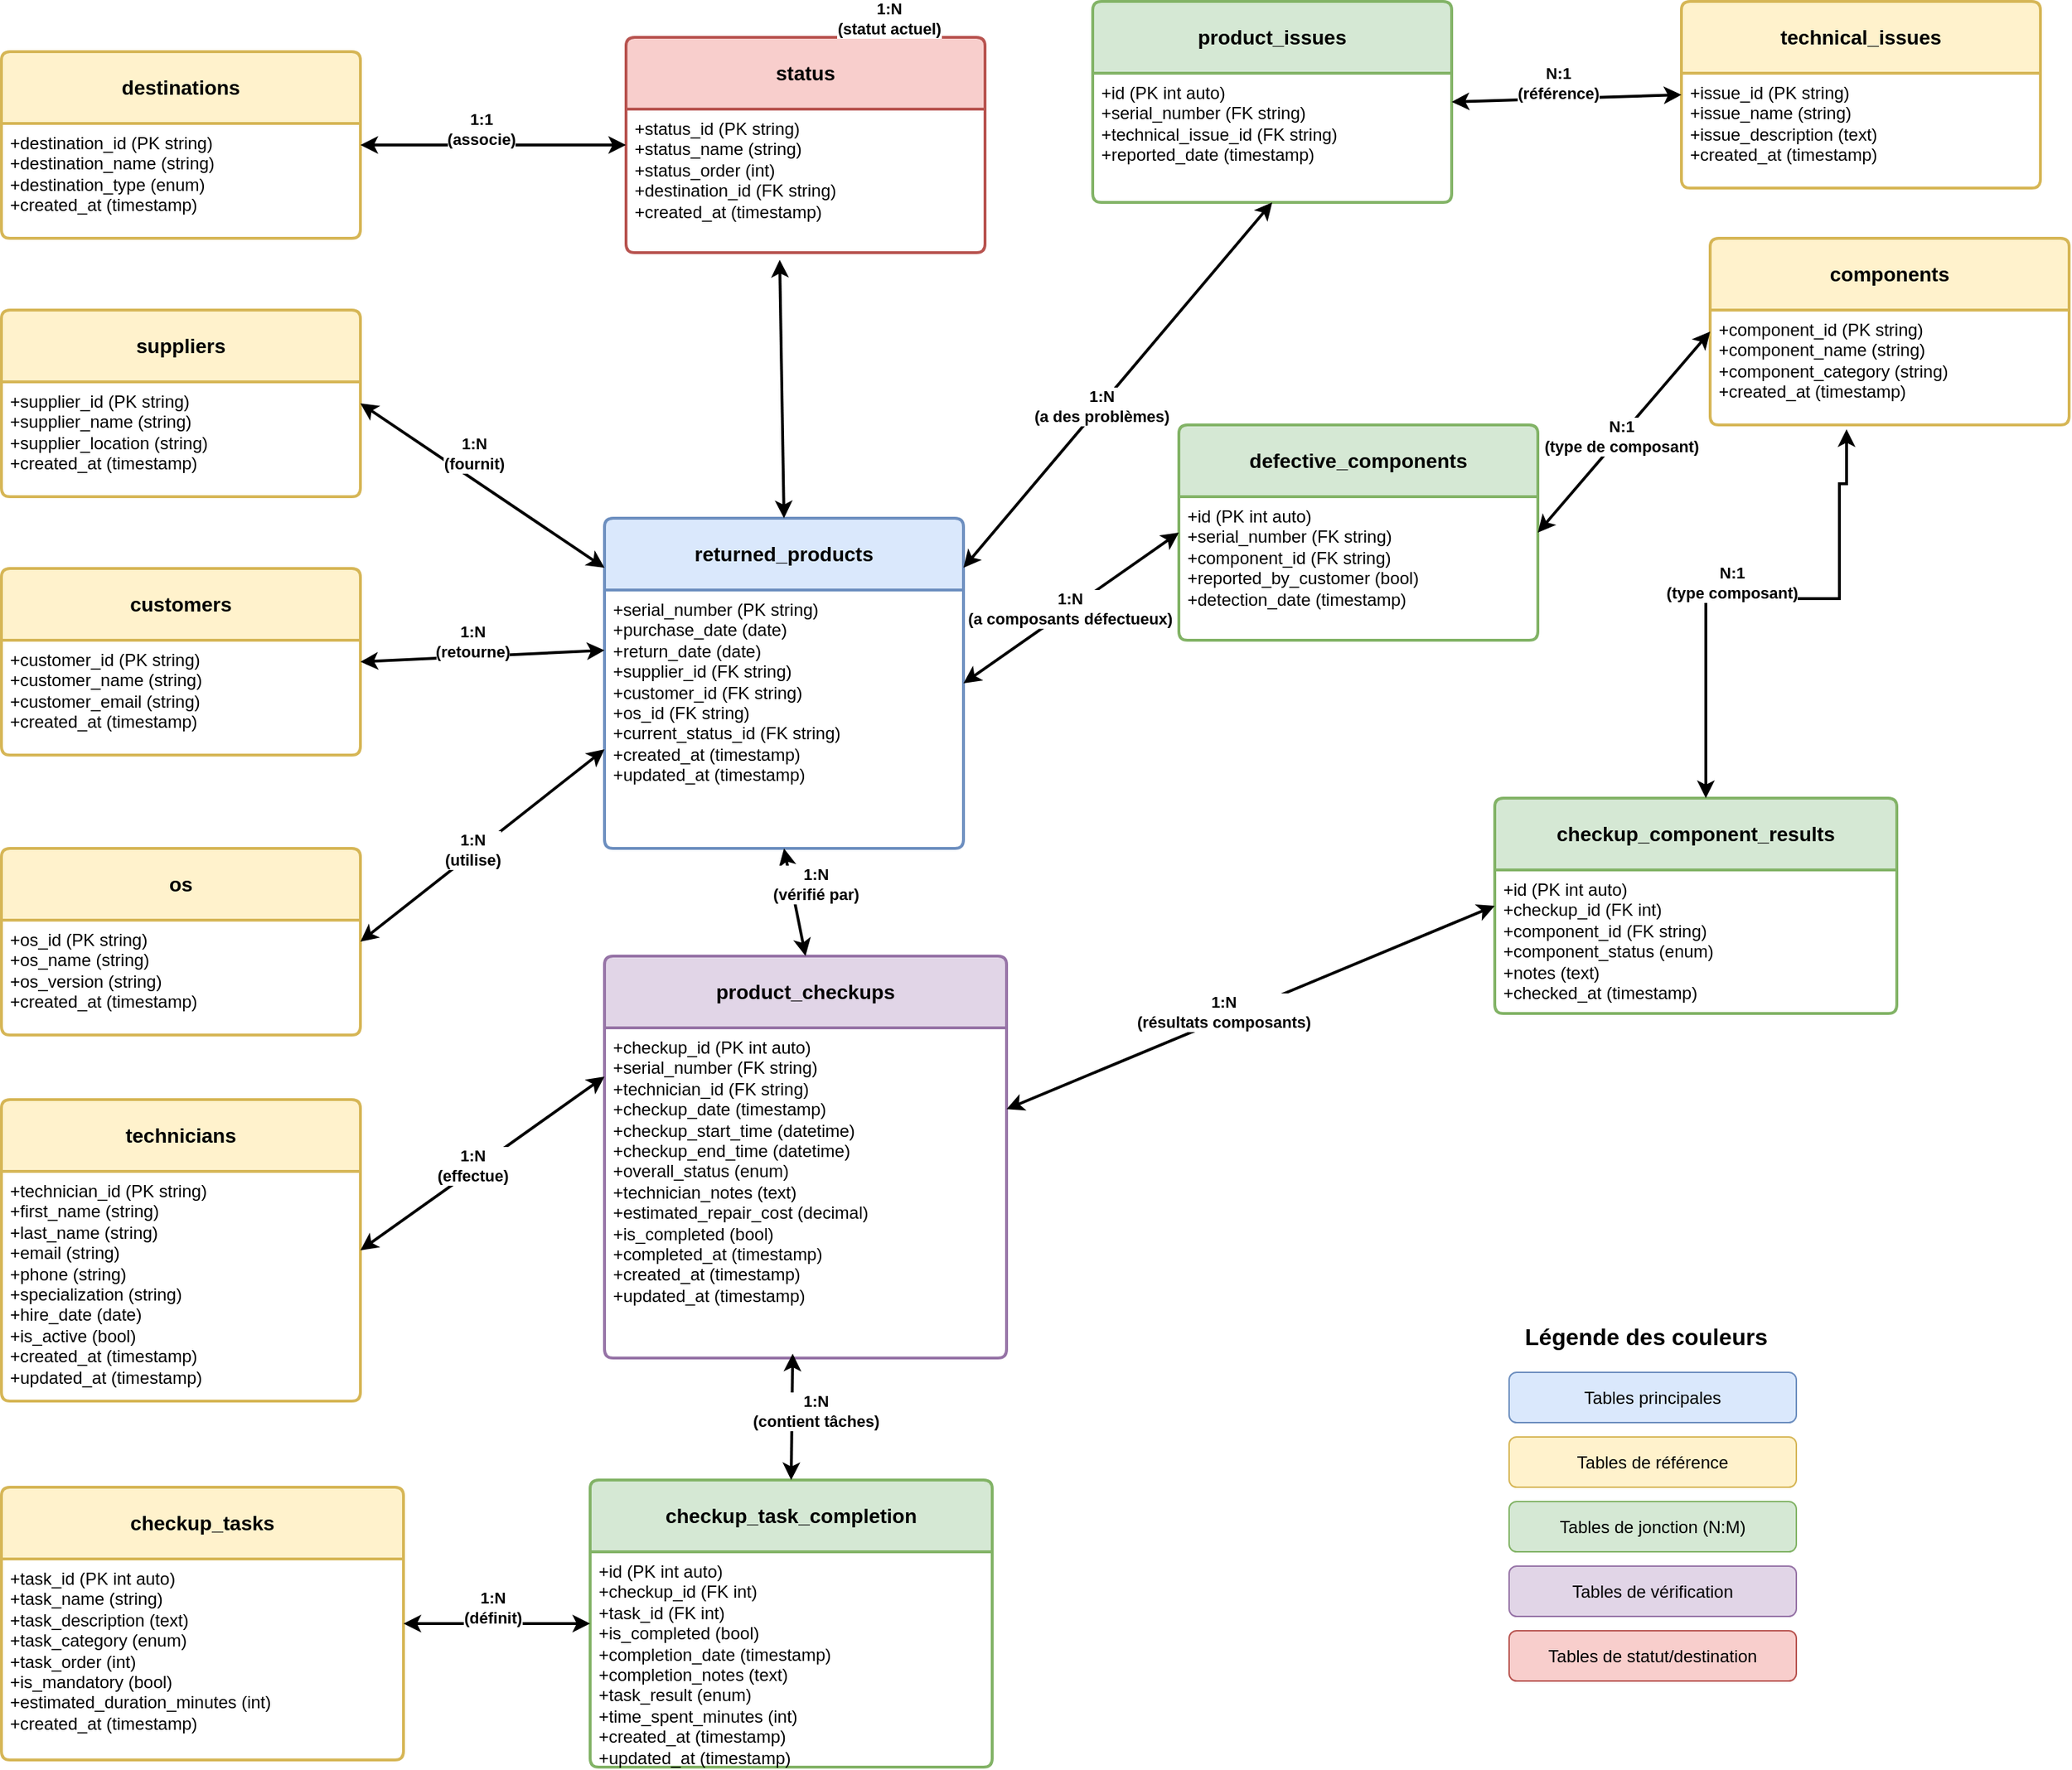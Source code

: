 <mxfile version="28.2.5">
  <diagram name="Page-1" id="IUfqrchCRqYf9j_4o5kn">
    <mxGraphModel dx="1426" dy="841" grid="1" gridSize="10" guides="1" tooltips="1" connect="1" arrows="1" fold="1" page="1" pageScale="1" pageWidth="1600" pageHeight="1400" math="0" shadow="0">
      <root>
        <mxCell id="0" />
        <mxCell id="1" parent="0" />
        <mxCell id="returned_products" value="returned_products" style="swimlane;childLayout=stackLayout;horizontal=1;startSize=50;horizontalStack=0;rounded=1;fontSize=14;fontStyle=1;strokeWidth=2;resizeParent=0;resizeLast=1;shadow=0;dashed=0;align=center;arcSize=4;whiteSpace=wrap;html=1;fillColor=#dae8fc;strokeColor=#6c8ebf;" parent="1" vertex="1">
          <mxGeometry x="480" y="405" width="250" height="230" as="geometry" />
        </mxCell>
        <mxCell id="returned_products_attrs" value="+serial_number (PK string)&lt;br&gt;+purchase_date (date)&lt;br&gt;+return_date (date)&lt;br&gt;+supplier_id (FK string)&lt;br&gt;+customer_id (FK string)&lt;br&gt;+os_id (FK string)&lt;br&gt;+current_status_id (FK string)&lt;br&gt;+created_at (timestamp)&lt;br&gt;+updated_at (timestamp)" style="align=left;strokeColor=none;fillColor=none;spacingLeft=4;fontSize=12;verticalAlign=top;resizable=0;rotatable=0;part=1;html=1;" parent="returned_products" vertex="1">
          <mxGeometry y="50" width="250" height="180" as="geometry" />
        </mxCell>
        <mxCell id="suppliers" value="suppliers" style="swimlane;childLayout=stackLayout;horizontal=1;startSize=50;horizontalStack=0;rounded=1;fontSize=14;fontStyle=1;strokeWidth=2;resizeParent=0;resizeLast=1;shadow=0;dashed=0;align=center;arcSize=4;whiteSpace=wrap;html=1;fillColor=#fff2cc;strokeColor=#d6b656;" parent="1" vertex="1">
          <mxGeometry x="60" y="260" width="250" height="130" as="geometry" />
        </mxCell>
        <mxCell id="suppliers_attrs" value="+supplier_id (PK string)&lt;br&gt;+supplier_name (string)&lt;br&gt;+supplier_location (string)&lt;br&gt;+created_at (timestamp)" style="align=left;strokeColor=none;fillColor=none;spacingLeft=4;fontSize=12;verticalAlign=top;resizable=0;rotatable=0;part=1;html=1;" parent="suppliers" vertex="1">
          <mxGeometry y="50" width="250" height="80" as="geometry" />
        </mxCell>
        <mxCell id="customers" value="customers" style="swimlane;childLayout=stackLayout;horizontal=1;startSize=50;horizontalStack=0;rounded=1;fontSize=14;fontStyle=1;strokeWidth=2;resizeParent=0;resizeLast=1;shadow=0;dashed=0;align=center;arcSize=4;whiteSpace=wrap;html=1;fillColor=#fff2cc;strokeColor=#d6b656;" parent="1" vertex="1">
          <mxGeometry x="60" y="440" width="250" height="130" as="geometry" />
        </mxCell>
        <mxCell id="customers_attrs" value="+customer_id (PK string)&lt;br&gt;+customer_name (string)&lt;br&gt;+customer_email (string)&lt;br&gt;+created_at (timestamp)" style="align=left;strokeColor=none;fillColor=none;spacingLeft=4;fontSize=12;verticalAlign=top;resizable=0;rotatable=0;part=1;html=1;" parent="customers" vertex="1">
          <mxGeometry y="50" width="250" height="80" as="geometry" />
        </mxCell>
        <mxCell id="os" value="os" style="swimlane;childLayout=stackLayout;horizontal=1;startSize=50;horizontalStack=0;rounded=1;fontSize=14;fontStyle=1;strokeWidth=2;resizeParent=0;resizeLast=1;shadow=0;dashed=0;align=center;arcSize=4;whiteSpace=wrap;html=1;fillColor=#fff2cc;strokeColor=#d6b656;" parent="1" vertex="1">
          <mxGeometry x="60" y="635" width="250" height="130" as="geometry" />
        </mxCell>
        <mxCell id="os_attrs" value="+os_id (PK string)&lt;br&gt;+os_name (string)&lt;br&gt;+os_version (string)&lt;br&gt;+created_at (timestamp)" style="align=left;strokeColor=none;fillColor=none;spacingLeft=4;fontSize=12;verticalAlign=top;resizable=0;rotatable=0;part=1;html=1;" parent="os" vertex="1">
          <mxGeometry y="50" width="250" height="80" as="geometry" />
        </mxCell>
        <mxCell id="technical_issues" value="technical_issues" style="swimlane;childLayout=stackLayout;horizontal=1;startSize=50;horizontalStack=0;rounded=1;fontSize=14;fontStyle=1;strokeWidth=2;resizeParent=0;resizeLast=1;shadow=0;dashed=0;align=center;arcSize=4;whiteSpace=wrap;html=1;fillColor=#fff2cc;strokeColor=#d6b656;" parent="1" vertex="1">
          <mxGeometry x="1230" y="45" width="250" height="130" as="geometry" />
        </mxCell>
        <mxCell id="technical_issues_attrs" value="+issue_id (PK string)&lt;br&gt;+issue_name (string)&lt;br&gt;+issue_description (text)&lt;br&gt;+created_at (timestamp)" style="align=left;strokeColor=none;fillColor=none;spacingLeft=4;fontSize=12;verticalAlign=top;resizable=0;rotatable=0;part=1;html=1;" parent="technical_issues" vertex="1">
          <mxGeometry y="50" width="250" height="80" as="geometry" />
        </mxCell>
        <mxCell id="components" value="components" style="swimlane;childLayout=stackLayout;horizontal=1;startSize=50;horizontalStack=0;rounded=1;fontSize=14;fontStyle=1;strokeWidth=2;resizeParent=0;resizeLast=1;shadow=0;dashed=0;align=center;arcSize=4;whiteSpace=wrap;html=1;fillColor=#fff2cc;strokeColor=#d6b656;" parent="1" vertex="1">
          <mxGeometry x="1250" y="210" width="250" height="130" as="geometry" />
        </mxCell>
        <mxCell id="components_attrs" value="+component_id (PK string)&lt;br&gt;+component_name (string)&lt;br&gt;+component_category (string)&lt;br&gt;+created_at (timestamp)" style="align=left;strokeColor=none;fillColor=none;spacingLeft=4;fontSize=12;verticalAlign=top;resizable=0;rotatable=0;part=1;html=1;" parent="components" vertex="1">
          <mxGeometry y="50" width="250" height="80" as="geometry" />
        </mxCell>
        <mxCell id="technicians" value="technicians" style="swimlane;childLayout=stackLayout;horizontal=1;startSize=50;horizontalStack=0;rounded=1;fontSize=14;fontStyle=1;strokeWidth=2;resizeParent=0;resizeLast=1;shadow=0;dashed=0;align=center;arcSize=4;whiteSpace=wrap;html=1;fillColor=#fff2cc;strokeColor=#d6b656;" vertex="1" parent="1">
          <mxGeometry x="60" y="810" width="250" height="210" as="geometry" />
        </mxCell>
        <mxCell id="technicians_attrs" value="+technician_id (PK string)&lt;br&gt;+first_name (string)&lt;br&gt;+last_name (string)&lt;br&gt;+email (string)&lt;br&gt;+phone (string)&lt;br&gt;+specialization (string)&lt;br&gt;+hire_date (date)&lt;br&gt;+is_active (bool)&lt;br&gt;+created_at (timestamp)&lt;br&gt;+updated_at (timestamp)" style="align=left;strokeColor=none;fillColor=none;spacingLeft=4;fontSize=12;verticalAlign=top;resizable=0;rotatable=0;part=1;html=1;" vertex="1" parent="technicians">
          <mxGeometry y="50" width="250" height="160" as="geometry" />
        </mxCell>
        <mxCell id="checkup_tasks" value="checkup_tasks" style="swimlane;childLayout=stackLayout;horizontal=1;startSize=50;horizontalStack=0;rounded=1;fontSize=14;fontStyle=1;strokeWidth=2;resizeParent=0;resizeLast=1;shadow=0;dashed=0;align=center;arcSize=4;whiteSpace=wrap;html=1;fillColor=#fff2cc;strokeColor=#d6b656;" vertex="1" parent="1">
          <mxGeometry x="60" y="1080" width="280" height="190" as="geometry" />
        </mxCell>
        <mxCell id="checkup_tasks_attrs" value="+task_id (PK int auto)&lt;br&gt;+task_name (string)&lt;br&gt;+task_description (text)&lt;br&gt;+task_category (enum)&lt;br&gt;+task_order (int)&lt;br&gt;+is_mandatory (bool)&lt;br&gt;+estimated_duration_minutes (int)&lt;br&gt;+created_at (timestamp)" style="align=left;strokeColor=none;fillColor=none;spacingLeft=4;fontSize=12;verticalAlign=top;resizable=0;rotatable=0;part=1;html=1;" vertex="1" parent="checkup_tasks">
          <mxGeometry y="50" width="280" height="140" as="geometry" />
        </mxCell>
        <mxCell id="destinations" value="destinations" style="swimlane;childLayout=stackLayout;horizontal=1;startSize=50;horizontalStack=0;rounded=1;fontSize=14;fontStyle=1;strokeWidth=2;resizeParent=0;resizeLast=1;shadow=0;dashed=0;align=center;arcSize=4;whiteSpace=wrap;html=1;fillColor=#fff2cc;strokeColor=#d6b656;" parent="1" vertex="1">
          <mxGeometry x="60" y="80" width="250" height="130" as="geometry" />
        </mxCell>
        <mxCell id="destinations_attrs" value="+destination_id (PK string)&lt;br&gt;+destination_name (string)&lt;br&gt;+destination_type (enum)&lt;br&gt;+created_at (timestamp)" style="align=left;strokeColor=none;fillColor=none;spacingLeft=4;fontSize=12;verticalAlign=top;resizable=0;rotatable=0;part=1;html=1;" parent="destinations" vertex="1">
          <mxGeometry y="50" width="250" height="80" as="geometry" />
        </mxCell>
        <mxCell id="product_issues" value="product_issues" style="swimlane;childLayout=stackLayout;horizontal=1;startSize=50;horizontalStack=0;rounded=1;fontSize=14;fontStyle=1;strokeWidth=2;resizeParent=0;resizeLast=1;shadow=0;dashed=0;align=center;arcSize=4;whiteSpace=wrap;html=1;fillColor=#d5e8d4;strokeColor=#82b366;" parent="1" vertex="1">
          <mxGeometry x="820" y="45" width="250" height="140" as="geometry" />
        </mxCell>
        <mxCell id="product_issues_attrs" value="+id (PK int auto)&lt;br&gt;+serial_number (FK string)&lt;br&gt;+technical_issue_id (FK string)&lt;br&gt;+reported_date (timestamp)" style="align=left;strokeColor=none;fillColor=none;spacingLeft=4;fontSize=12;verticalAlign=top;resizable=0;rotatable=0;part=1;html=1;" parent="product_issues" vertex="1">
          <mxGeometry y="50" width="250" height="90" as="geometry" />
        </mxCell>
        <mxCell id="defective_components" value="defective_components" style="swimlane;childLayout=stackLayout;horizontal=1;startSize=50;horizontalStack=0;rounded=1;fontSize=14;fontStyle=1;strokeWidth=2;resizeParent=0;resizeLast=1;shadow=0;dashed=0;align=center;arcSize=4;whiteSpace=wrap;html=1;fillColor=#d5e8d4;strokeColor=#82b366;" parent="1" vertex="1">
          <mxGeometry x="880" y="340" width="250" height="150" as="geometry" />
        </mxCell>
        <mxCell id="defective_components_attrs" value="+id (PK int auto)&lt;br&gt;+serial_number (FK string)&lt;br&gt;+component_id (FK string)&lt;br&gt;+reported_by_customer (bool)&lt;br&gt;+detection_date (timestamp)" style="align=left;strokeColor=none;fillColor=none;spacingLeft=4;fontSize=12;verticalAlign=top;resizable=0;rotatable=0;part=1;html=1;" parent="defective_components" vertex="1">
          <mxGeometry y="50" width="250" height="100" as="geometry" />
        </mxCell>
        <mxCell id="checkup_results" value="checkup_component_results" style="swimlane;childLayout=stackLayout;horizontal=1;startSize=50;horizontalStack=0;rounded=1;fontSize=14;fontStyle=1;strokeWidth=2;resizeParent=0;resizeLast=1;shadow=0;dashed=0;align=center;arcSize=4;whiteSpace=wrap;html=1;fillColor=#d5e8d4;strokeColor=#82b366;" parent="1" vertex="1">
          <mxGeometry x="1100" y="600" width="280" height="150" as="geometry" />
        </mxCell>
        <mxCell id="checkup_results_attrs" value="+id (PK int auto)&lt;br&gt;+checkup_id (FK int)&lt;br&gt;+component_id (FK string)&lt;br&gt;+component_status (enum)&lt;br&gt;+notes (text)&lt;br&gt;+checked_at (timestamp)" style="align=left;strokeColor=none;fillColor=none;spacingLeft=4;fontSize=12;verticalAlign=top;resizable=0;rotatable=0;part=1;html=1;" parent="checkup_results" vertex="1">
          <mxGeometry y="50" width="280" height="100" as="geometry" />
        </mxCell>
        <mxCell id="checkup_task_completion" value="checkup_task_completion" style="swimlane;childLayout=stackLayout;horizontal=1;startSize=50;horizontalStack=0;rounded=1;fontSize=14;fontStyle=1;strokeWidth=2;resizeParent=0;resizeLast=1;shadow=0;dashed=0;align=center;arcSize=4;whiteSpace=wrap;html=1;fillColor=#d5e8d4;strokeColor=#82b366;" vertex="1" parent="1">
          <mxGeometry x="470" y="1075" width="280" height="200" as="geometry" />
        </mxCell>
        <mxCell id="checkup_task_completion_attrs" value="+id (PK int auto)&lt;br&gt;+checkup_id (FK int)&lt;br&gt;+task_id (FK int)&lt;br&gt;+is_completed (bool)&lt;br&gt;+completion_date (timestamp)&lt;br&gt;+completion_notes (text)&lt;br&gt;+task_result (enum)&lt;br&gt;+time_spent_minutes (int)&lt;br&gt;+created_at (timestamp)&lt;br&gt;+updated_at (timestamp)" style="align=left;strokeColor=none;fillColor=none;spacingLeft=4;fontSize=12;verticalAlign=top;resizable=0;rotatable=0;part=1;html=1;" vertex="1" parent="checkup_task_completion">
          <mxGeometry y="50" width="280" height="150" as="geometry" />
        </mxCell>
        <mxCell id="product_checkups" value="product_checkups" style="swimlane;childLayout=stackLayout;horizontal=1;startSize=50;horizontalStack=0;rounded=1;fontSize=14;fontStyle=1;strokeWidth=2;resizeParent=0;resizeLast=1;shadow=0;dashed=0;align=center;arcSize=4;whiteSpace=wrap;html=1;fillColor=#e1d5e7;strokeColor=#9673a6;" parent="1" vertex="1">
          <mxGeometry x="480" y="710" width="280" height="280" as="geometry" />
        </mxCell>
        <mxCell id="product_checkups_attrs" value="+checkup_id (PK int auto)&lt;br&gt;+serial_number (FK string)&lt;br&gt;+technician_id (FK string)&lt;br&gt;+checkup_date (timestamp)&lt;br&gt;+checkup_start_time (datetime)&lt;br&gt;+checkup_end_time (datetime)&lt;br&gt;+overall_status (enum)&lt;br&gt;+technician_notes (text)&lt;br&gt;+estimated_repair_cost (decimal)&lt;br&gt;+is_completed (bool)&lt;br&gt;+completed_at (timestamp)&lt;br&gt;+created_at (timestamp)&lt;br&gt;+updated_at (timestamp)" style="align=left;strokeColor=none;fillColor=none;spacingLeft=4;fontSize=12;verticalAlign=top;resizable=0;rotatable=0;part=1;html=1;" parent="product_checkups" vertex="1">
          <mxGeometry y="50" width="280" height="230" as="geometry" />
        </mxCell>
        <mxCell id="status" value="status" style="swimlane;childLayout=stackLayout;horizontal=1;startSize=50;horizontalStack=0;rounded=1;fontSize=14;fontStyle=1;strokeWidth=2;resizeParent=0;resizeLast=1;shadow=0;dashed=0;align=center;arcSize=4;whiteSpace=wrap;html=1;fillColor=#f8cecc;strokeColor=#b85450;" parent="1" vertex="1">
          <mxGeometry x="495" y="70" width="250" height="150" as="geometry" />
        </mxCell>
        <mxCell id="status_attrs" value="+status_id (PK string)&lt;br&gt;+status_name (string)&lt;br&gt;+status_order (int)&lt;br&gt;+destination_id (FK string)&lt;br&gt;+created_at (timestamp)" style="align=left;strokeColor=none;fillColor=none;spacingLeft=4;fontSize=12;verticalAlign=top;resizable=0;rotatable=0;part=1;html=1;" parent="status" vertex="1">
          <mxGeometry y="50" width="250" height="100" as="geometry" />
        </mxCell>
        <mxCell id="rel1" value="" style="endArrow=classic;startArrow=classic;html=1;rounded=0;exitX=1;exitY=0.5;exitDx=0;exitDy=0;entryX=0;entryY=0.15;entryDx=0;entryDy=0;strokeWidth=2;" parent="1" source="suppliers" target="returned_products" edge="1">
          <mxGeometry relative="1" as="geometry" />
        </mxCell>
        <mxCell id="rel1_label" value="1:N&lt;br&gt;(fournit)" style="edgeLabel;html=1;align=center;verticalAlign=middle;resizable=0;points=[];fontSize=11;fontStyle=1;" parent="rel1" connectable="0" vertex="1">
          <mxGeometry x="-0.2" y="1" relative="1" as="geometry">
            <mxPoint x="10" y="-10" as="offset" />
          </mxGeometry>
        </mxCell>
        <mxCell id="rel2" value="" style="endArrow=classic;startArrow=classic;html=1;rounded=0;exitX=1;exitY=0.5;exitDx=0;exitDy=0;entryX=0;entryY=0.4;entryDx=0;entryDy=0;strokeWidth=2;" parent="1" source="customers" target="returned_products" edge="1">
          <mxGeometry relative="1" as="geometry" />
        </mxCell>
        <mxCell id="rel2_label" value="1:N&lt;br&gt;(retourne)" style="edgeLabel;html=1;align=center;verticalAlign=middle;resizable=0;points=[];fontSize=11;fontStyle=1;" parent="rel2" connectable="0" vertex="1">
          <mxGeometry x="-0.2" y="1" relative="1" as="geometry">
            <mxPoint x="10" y="-10" as="offset" />
          </mxGeometry>
        </mxCell>
        <mxCell id="rel10" value="" style="endArrow=classic;startArrow=classic;html=1;rounded=0;exitX=1;exitY=0.5;exitDx=0;exitDy=0;entryX=0;entryY=0.7;entryDx=0;entryDy=0;strokeWidth=2;" parent="1" source="os" target="returned_products" edge="1">
          <mxGeometry relative="1" as="geometry" />
        </mxCell>
        <mxCell id="rel10_label" value="1:N&lt;br&gt;(utilise)" style="edgeLabel;html=1;align=center;verticalAlign=middle;resizable=0;points=[];fontSize=11;fontStyle=1;" parent="rel10" connectable="0" vertex="1">
          <mxGeometry x="-0.2" y="1" relative="1" as="geometry">
            <mxPoint x="10" y="-10" as="offset" />
          </mxGeometry>
        </mxCell>
        <mxCell id="rel3" value="" style="endArrow=classic;startArrow=classic;html=1;rounded=0;exitX=1;exitY=0.15;exitDx=0;exitDy=0;entryX=0.5;entryY=1;entryDx=0;entryDy=0;strokeWidth=2;" parent="1" source="returned_products" target="product_issues_attrs" edge="1">
          <mxGeometry relative="1" as="geometry" />
        </mxCell>
        <mxCell id="rel3_label" value="1:N&lt;br&gt;(a des problèmes)" style="edgeLabel;html=1;align=center;verticalAlign=middle;resizable=0;points=[];fontSize=11;fontStyle=1;" parent="rel3" connectable="0" vertex="1">
          <mxGeometry x="-0.2" y="1" relative="1" as="geometry">
            <mxPoint x="10" y="-10" as="offset" />
          </mxGeometry>
        </mxCell>
        <mxCell id="rel4" value="" style="endArrow=classic;startArrow=classic;html=1;rounded=0;exitX=1;exitY=0.5;exitDx=0;exitDy=0;entryX=0;entryY=0.5;entryDx=0;entryDy=0;strokeWidth=2;" parent="1" source="product_issues" target="technical_issues" edge="1">
          <mxGeometry relative="1" as="geometry" />
        </mxCell>
        <mxCell id="rel4_label" value="N:1&lt;br&gt;(référence)" style="edgeLabel;html=1;align=center;verticalAlign=middle;resizable=0;points=[];fontSize=11;fontStyle=1;" parent="rel4" connectable="0" vertex="1">
          <mxGeometry x="-0.2" y="1" relative="1" as="geometry">
            <mxPoint x="10" y="-10" as="offset" />
          </mxGeometry>
        </mxCell>
        <mxCell id="rel5" value="" style="endArrow=classic;startArrow=classic;html=1;rounded=0;exitX=1;exitY=0.5;exitDx=0;exitDy=0;entryX=0;entryY=0.5;entryDx=0;entryDy=0;strokeWidth=2;" parent="1" source="returned_products" target="defective_components" edge="1">
          <mxGeometry relative="1" as="geometry" />
        </mxCell>
        <mxCell id="rel5_label" value="1:N&lt;br&gt;(a composants défectueux)" style="edgeLabel;html=1;align=center;verticalAlign=middle;resizable=0;points=[];fontSize=11;fontStyle=1;" parent="rel5" connectable="0" vertex="1">
          <mxGeometry x="-0.2" y="1" relative="1" as="geometry">
            <mxPoint x="15" y="-10" as="offset" />
          </mxGeometry>
        </mxCell>
        <mxCell id="rel6" value="" style="endArrow=classic;startArrow=classic;html=1;rounded=0;exitX=1;exitY=0.5;exitDx=0;exitDy=0;entryX=0;entryY=0.5;entryDx=0;entryDy=0;strokeWidth=2;" parent="1" source="defective_components" target="components" edge="1">
          <mxGeometry relative="1" as="geometry" />
        </mxCell>
        <mxCell id="rel6_label" value="N:1&lt;br&gt;(type de composant)" style="edgeLabel;html=1;align=center;verticalAlign=middle;resizable=0;points=[];fontSize=11;fontStyle=1;" parent="rel6" connectable="0" vertex="1">
          <mxGeometry x="-0.2" y="1" relative="1" as="geometry">
            <mxPoint x="10" y="-10" as="offset" />
          </mxGeometry>
        </mxCell>
        <mxCell id="rel7" value="" style="endArrow=classic;startArrow=classic;html=1;rounded=0;exitX=0.5;exitY=1;exitDx=0;exitDy=0;entryX=0.5;entryY=0;entryDx=0;entryDy=0;strokeWidth=2;" parent="1" source="returned_products" target="product_checkups" edge="1">
          <mxGeometry relative="1" as="geometry" />
        </mxCell>
        <mxCell id="rel7_label" value="1:N&lt;br&gt;(vérifié par)" style="edgeLabel;html=1;align=center;verticalAlign=middle;resizable=0;points=[];fontSize=11;fontStyle=1;" parent="rel7" connectable="0" vertex="1">
          <mxGeometry x="-0.2" y="1" relative="1" as="geometry">
            <mxPoint x="15" y="-5" as="offset" />
          </mxGeometry>
        </mxCell>
        <mxCell id="rel_tech_checkup" value="" style="endArrow=classic;startArrow=classic;html=1;rounded=0;exitX=1;exitY=0.5;exitDx=0;exitDy=0;entryX=0;entryY=0.3;entryDx=0;entryDy=0;strokeWidth=2;" edge="1" parent="1" source="technicians" target="product_checkups">
          <mxGeometry relative="1" as="geometry" />
        </mxCell>
        <mxCell id="rel_tech_checkup_label" value="1:N&lt;br&gt;(effectue)" style="edgeLabel;html=1;align=center;verticalAlign=middle;resizable=0;points=[];fontSize=11;fontStyle=1;" connectable="0" vertex="1" parent="rel_tech_checkup">
          <mxGeometry x="-0.2" y="1" relative="1" as="geometry">
            <mxPoint x="10" y="-10" as="offset" />
          </mxGeometry>
        </mxCell>
        <mxCell id="rel_checkup_completion" value="" style="endArrow=classic;startArrow=classic;html=1;rounded=0;exitX=0.468;exitY=0.987;exitDx=0;exitDy=0;entryX=0.5;entryY=0;entryDx=0;entryDy=0;strokeWidth=2;exitPerimeter=0;" edge="1" parent="1" source="product_checkups_attrs" target="checkup_task_completion">
          <mxGeometry relative="1" as="geometry" />
        </mxCell>
        <mxCell id="rel_checkup_completion_label" value="1:N&lt;br&gt;(contient tâches)" style="edgeLabel;html=1;align=center;verticalAlign=middle;resizable=0;points=[];fontSize=11;fontStyle=1;" connectable="0" vertex="1" parent="rel_checkup_completion">
          <mxGeometry x="-0.2" y="1" relative="1" as="geometry">
            <mxPoint x="15" y="5" as="offset" />
          </mxGeometry>
        </mxCell>
        <mxCell id="rel_task_completion" value="" style="endArrow=classic;startArrow=classic;html=1;rounded=0;exitX=1;exitY=0.5;exitDx=0;exitDy=0;entryX=0;entryY=0.5;entryDx=0;entryDy=0;strokeWidth=2;" edge="1" parent="1" source="checkup_tasks" target="checkup_task_completion">
          <mxGeometry relative="1" as="geometry" />
        </mxCell>
        <mxCell id="rel_task_completion_label" value="1:N&lt;br&gt;(définit)" style="edgeLabel;html=1;align=center;verticalAlign=middle;resizable=0;points=[];fontSize=11;fontStyle=1;" connectable="0" vertex="1" parent="rel_task_completion">
          <mxGeometry x="-0.2" y="1" relative="1" as="geometry">
            <mxPoint x="10" y="-10" as="offset" />
          </mxGeometry>
        </mxCell>
        <mxCell id="rel8" value="" style="endArrow=classic;startArrow=classic;html=1;rounded=0;entryX=0;entryY=0.5;entryDx=0;entryDy=0;strokeWidth=2;" parent="1" source="product_checkups_attrs" target="checkup_results" edge="1">
          <mxGeometry relative="1" as="geometry" />
        </mxCell>
        <mxCell id="rel8_label" value="1:N&lt;br&gt;(résultats composants)" style="edgeLabel;html=1;align=center;verticalAlign=middle;resizable=0;points=[];fontSize=11;fontStyle=1;" parent="rel8" connectable="0" vertex="1">
          <mxGeometry x="-0.2" y="1" relative="1" as="geometry">
            <mxPoint x="15" y="-10" as="offset" />
          </mxGeometry>
        </mxCell>
        <mxCell id="rel9" value="" style="endArrow=classic;startArrow=classic;html=1;rounded=0;exitX=0.525;exitY=-0.007;exitDx=0;exitDy=0;edgeStyle=orthogonalEdgeStyle;strokeWidth=2;exitPerimeter=0;entryX=0.38;entryY=1.025;entryDx=0;entryDy=0;entryPerimeter=0;" parent="1" edge="1">
          <mxGeometry relative="1" as="geometry">
            <mxPoint x="1247" y="600" as="sourcePoint" />
            <mxPoint x="1345" y="343.05" as="targetPoint" />
            <Array as="points">
              <mxPoint x="1247" y="461" />
              <mxPoint x="1340" y="461" />
              <mxPoint x="1340" y="381" />
              <mxPoint x="1345" y="381" />
            </Array>
          </mxGeometry>
        </mxCell>
        <mxCell id="rel9_label" value="N:1&lt;br&gt;(type composant)" style="edgeLabel;html=1;align=center;verticalAlign=middle;resizable=0;points=[];fontSize=11;fontStyle=1;" parent="rel9" connectable="0" vertex="1">
          <mxGeometry x="-0.2" y="1" relative="1" as="geometry">
            <mxPoint x="15" y="-10" as="offset" />
          </mxGeometry>
        </mxCell>
        <mxCell id="rel12" value="" style="endArrow=classic;startArrow=classic;html=1;rounded=0;exitX=1;exitY=0.5;exitDx=0;exitDy=0;entryX=0;entryY=0.5;entryDx=0;entryDy=0;strokeWidth=2;" parent="1" source="destinations" target="status" edge="1">
          <mxGeometry relative="1" as="geometry" />
        </mxCell>
        <mxCell id="rel12_label" value="1:1&lt;br&gt;(associe)" style="edgeLabel;html=1;align=center;verticalAlign=middle;resizable=0;points=[];fontSize=11;fontStyle=1;" parent="rel12" connectable="0" vertex="1">
          <mxGeometry x="-0.2" y="1" relative="1" as="geometry">
            <mxPoint x="10" y="-10" as="offset" />
          </mxGeometry>
        </mxCell>
        <mxCell id="cmBfB-qUUUw7yTg2icpY-1" value="" style="group" vertex="1" connectable="0" parent="1">
          <mxGeometry x="1110" y="960" width="200" height="255" as="geometry" />
        </mxCell>
        <mxCell id="legend_title" value="Légende des couleurs" style="text;html=1;align=center;verticalAlign=middle;resizable=0;points=[];autosize=1;strokeColor=none;fillColor=none;fontSize=16;fontStyle=1;" parent="cmBfB-qUUUw7yTg2icpY-1" vertex="1">
          <mxGeometry width="190" height="30" as="geometry" />
        </mxCell>
        <mxCell id="legend1" value="Tables principales" style="rounded=1;whiteSpace=wrap;html=1;fillColor=#dae8fc;strokeColor=#6c8ebf;fontSize=12;" parent="cmBfB-qUUUw7yTg2icpY-1" vertex="1">
          <mxGeometry y="40" width="200" height="35" as="geometry" />
        </mxCell>
        <mxCell id="legend2" value="Tables de référence" style="rounded=1;whiteSpace=wrap;html=1;fillColor=#fff2cc;strokeColor=#d6b656;fontSize=12;" parent="cmBfB-qUUUw7yTg2icpY-1" vertex="1">
          <mxGeometry y="85" width="200" height="35" as="geometry" />
        </mxCell>
        <mxCell id="legend3" value="Tables de jonction (N:M)" style="rounded=1;whiteSpace=wrap;html=1;fillColor=#d5e8d4;strokeColor=#82b366;fontSize=12;" parent="cmBfB-qUUUw7yTg2icpY-1" vertex="1">
          <mxGeometry y="130" width="200" height="35" as="geometry" />
        </mxCell>
        <mxCell id="legend4" value="Tables de vérification" style="rounded=1;whiteSpace=wrap;html=1;fillColor=#e1d5e7;strokeColor=#9673a6;fontSize=12;" parent="cmBfB-qUUUw7yTg2icpY-1" vertex="1">
          <mxGeometry y="175" width="200" height="35" as="geometry" />
        </mxCell>
        <mxCell id="legend5" value="Tables de statut/destination" style="rounded=1;whiteSpace=wrap;html=1;fillColor=#f8cecc;strokeColor=#b85450;fontSize=12;" parent="cmBfB-qUUUw7yTg2icpY-1" vertex="1">
          <mxGeometry y="220" width="200" height="35" as="geometry" />
        </mxCell>
        <mxCell id="cmBfB-qUUUw7yTg2icpY-7" value="" style="endArrow=classic;startArrow=classic;html=1;rounded=0;exitX=0.428;exitY=1.05;exitDx=0;exitDy=0;entryX=0.5;entryY=0;entryDx=0;entryDy=0;strokeWidth=2;exitPerimeter=0;" edge="1" parent="1" source="status_attrs" target="returned_products">
          <mxGeometry relative="1" as="geometry">
            <mxPoint x="670" y="40" as="sourcePoint" />
            <mxPoint x="880" y="50" as="targetPoint" />
          </mxGeometry>
        </mxCell>
        <mxCell id="cmBfB-qUUUw7yTg2icpY-12" value="1:N&lt;br&gt;(statut actuel)" style="edgeLabel;html=1;align=center;verticalAlign=middle;resizable=0;points=[];fontSize=11;fontStyle=1;" connectable="0" vertex="1" parent="1">
          <mxGeometry x="675" y="50" as="geometry">
            <mxPoint x="3" y="7" as="offset" />
          </mxGeometry>
        </mxCell>
      </root>
    </mxGraphModel>
  </diagram>
</mxfile>
